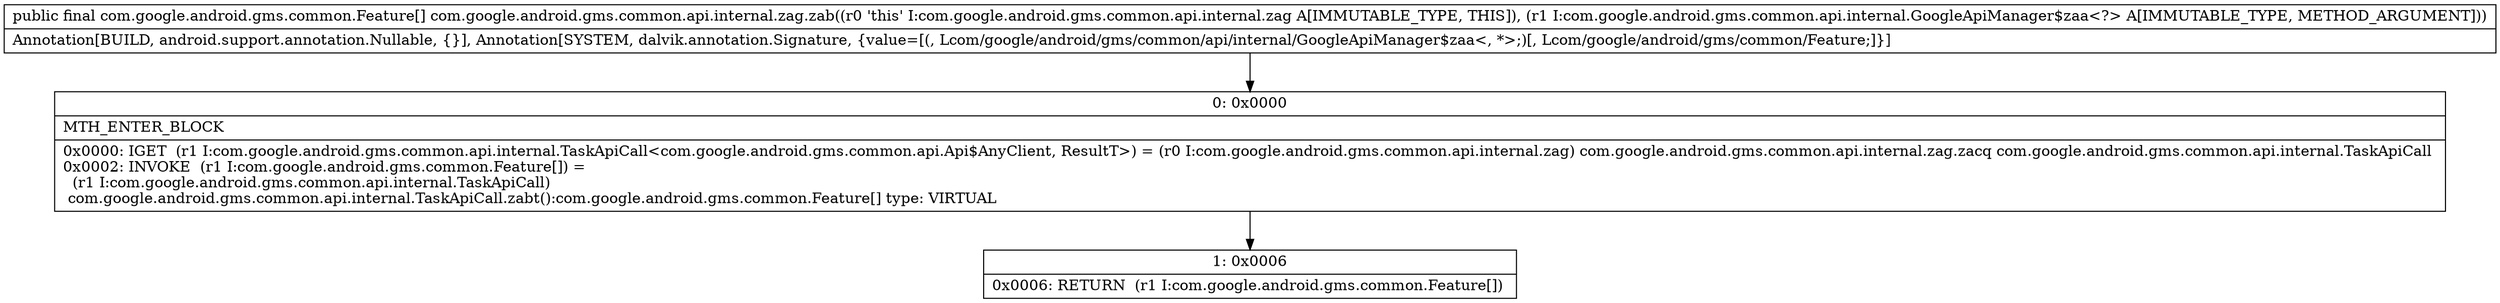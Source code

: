digraph "CFG forcom.google.android.gms.common.api.internal.zag.zab(Lcom\/google\/android\/gms\/common\/api\/internal\/GoogleApiManager$zaa;)[Lcom\/google\/android\/gms\/common\/Feature;" {
Node_0 [shape=record,label="{0\:\ 0x0000|MTH_ENTER_BLOCK\l|0x0000: IGET  (r1 I:com.google.android.gms.common.api.internal.TaskApiCall\<com.google.android.gms.common.api.Api$AnyClient, ResultT\>) = (r0 I:com.google.android.gms.common.api.internal.zag) com.google.android.gms.common.api.internal.zag.zacq com.google.android.gms.common.api.internal.TaskApiCall \l0x0002: INVOKE  (r1 I:com.google.android.gms.common.Feature[]) = \l  (r1 I:com.google.android.gms.common.api.internal.TaskApiCall)\l com.google.android.gms.common.api.internal.TaskApiCall.zabt():com.google.android.gms.common.Feature[] type: VIRTUAL \l}"];
Node_1 [shape=record,label="{1\:\ 0x0006|0x0006: RETURN  (r1 I:com.google.android.gms.common.Feature[]) \l}"];
MethodNode[shape=record,label="{public final com.google.android.gms.common.Feature[] com.google.android.gms.common.api.internal.zag.zab((r0 'this' I:com.google.android.gms.common.api.internal.zag A[IMMUTABLE_TYPE, THIS]), (r1 I:com.google.android.gms.common.api.internal.GoogleApiManager$zaa\<?\> A[IMMUTABLE_TYPE, METHOD_ARGUMENT]))  | Annotation[BUILD, android.support.annotation.Nullable, \{\}], Annotation[SYSTEM, dalvik.annotation.Signature, \{value=[(, Lcom\/google\/android\/gms\/common\/api\/internal\/GoogleApiManager$zaa\<, *\>;)[, Lcom\/google\/android\/gms\/common\/Feature;]\}]\l}"];
MethodNode -> Node_0;
Node_0 -> Node_1;
}

